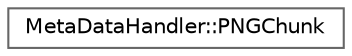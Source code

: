 digraph "Graphical Class Hierarchy"
{
 // LATEX_PDF_SIZE
  bgcolor="transparent";
  edge [fontname=Helvetica,fontsize=10,labelfontname=Helvetica,labelfontsize=10];
  node [fontname=Helvetica,fontsize=10,shape=box,height=0.2,width=0.4];
  rankdir="LR";
  Node0 [id="Node000000",label="MetaDataHandler::PNGChunk",height=0.2,width=0.4,color="grey40", fillcolor="white", style="filled",URL="$struct_meta_data_handler_1_1_p_n_g_chunk.html",tooltip=" "];
}
